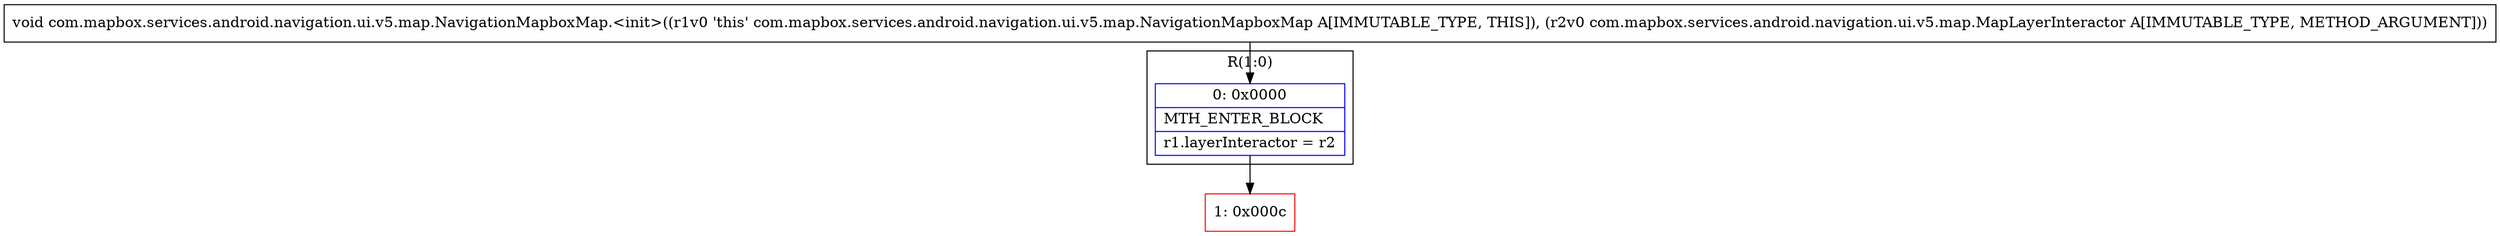 digraph "CFG forcom.mapbox.services.android.navigation.ui.v5.map.NavigationMapboxMap.\<init\>(Lcom\/mapbox\/services\/android\/navigation\/ui\/v5\/map\/MapLayerInteractor;)V" {
subgraph cluster_Region_902056671 {
label = "R(1:0)";
node [shape=record,color=blue];
Node_0 [shape=record,label="{0\:\ 0x0000|MTH_ENTER_BLOCK\l|r1.layerInteractor = r2\l}"];
}
Node_1 [shape=record,color=red,label="{1\:\ 0x000c}"];
MethodNode[shape=record,label="{void com.mapbox.services.android.navigation.ui.v5.map.NavigationMapboxMap.\<init\>((r1v0 'this' com.mapbox.services.android.navigation.ui.v5.map.NavigationMapboxMap A[IMMUTABLE_TYPE, THIS]), (r2v0 com.mapbox.services.android.navigation.ui.v5.map.MapLayerInteractor A[IMMUTABLE_TYPE, METHOD_ARGUMENT])) }"];
MethodNode -> Node_0;
Node_0 -> Node_1;
}

